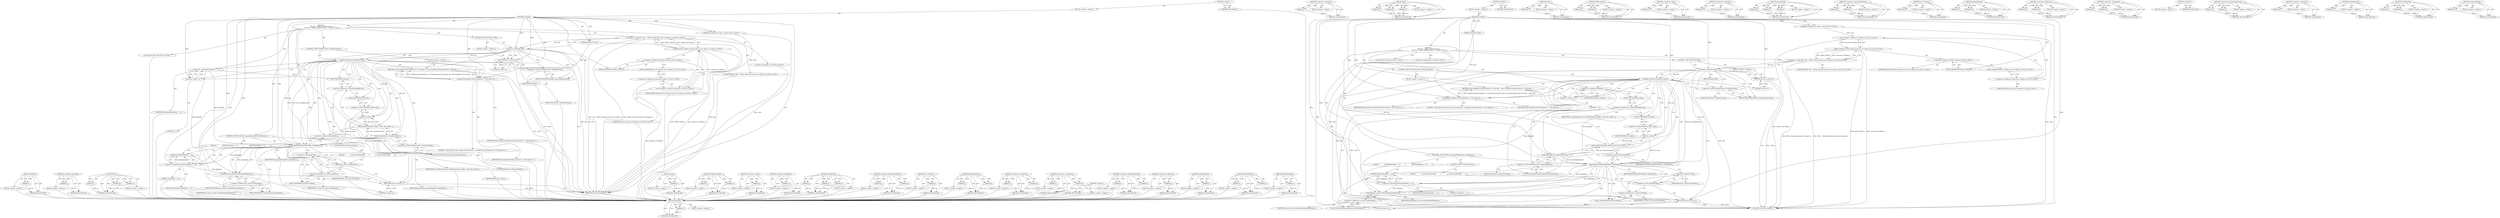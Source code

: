 digraph "blobDataHandle" {
vulnerable_174 [label=<(METHOD,ASSERT)>];
vulnerable_175 [label=<(PARAM,p1)>];
vulnerable_176 [label=<(BLOCK,&lt;empty&gt;,&lt;empty&gt;)>];
vulnerable_177 [label=<(METHOD_RETURN,ANY)>];
vulnerable_128 [label=<(METHOD,&lt;operator&gt;.logicalNot)>];
vulnerable_129 [label=<(PARAM,p1)>];
vulnerable_130 [label=<(BLOCK,&lt;empty&gt;,&lt;empty&gt;)>];
vulnerable_131 [label=<(METHOD_RETURN,ANY)>];
vulnerable_151 [label=<(METHOD,add)>];
vulnerable_152 [label=<(PARAM,p1)>];
vulnerable_153 [label=<(PARAM,p2)>];
vulnerable_154 [label=<(PARAM,p3)>];
vulnerable_155 [label=<(BLOCK,&lt;empty&gt;,&lt;empty&gt;)>];
vulnerable_156 [label=<(METHOD_RETURN,ANY)>];
vulnerable_6 [label=<(METHOD,&lt;global&gt;)<SUB>1</SUB>>];
vulnerable_7 [label=<(BLOCK,&lt;empty&gt;,&lt;empty&gt;)<SUB>1</SUB>>];
vulnerable_8 [label=<(METHOD,writeFile)<SUB>1</SUB>>];
vulnerable_9 [label="<(PARAM,v8::Handle&lt;v8::Value&gt; value)<SUB>1</SUB>>"];
vulnerable_10 [label=<(PARAM,StateBase* next)<SUB>1</SUB>>];
vulnerable_11 [label="<(BLOCK,{
        File* file = V8File::toNative(value.A...,{
        File* file = V8File::toNative(value.A...)<SUB>2</SUB>>"];
vulnerable_12 [label="<(LOCAL,File* file: File*)<SUB>3</SUB>>"];
vulnerable_13 [label="<(&lt;operator&gt;.assignment,* file = V8File::toNative(value.As&lt;v8::Object&gt;()))<SUB>3</SUB>>"];
vulnerable_14 [label="<(IDENTIFIER,file,* file = V8File::toNative(value.As&lt;v8::Object&gt;()))<SUB>3</SUB>>"];
vulnerable_15 [label="<(V8File.toNative,V8File::toNative(value.As&lt;v8::Object&gt;()))<SUB>3</SUB>>"];
vulnerable_16 [label="<(&lt;operator&gt;.fieldAccess,V8File::toNative)<SUB>3</SUB>>"];
vulnerable_17 [label="<(IDENTIFIER,V8File,V8File::toNative(value.As&lt;v8::Object&gt;()))<SUB>3</SUB>>"];
vulnerable_18 [label=<(FIELD_IDENTIFIER,toNative,toNative)<SUB>3</SUB>>];
vulnerable_19 [label="<(As&lt;v8.Object&gt;,value.As&lt;v8::Object&gt;())<SUB>3</SUB>>"];
vulnerable_20 [label="<(&lt;operator&gt;.fieldAccess,value.As&lt;v8::Object&gt;)<SUB>3</SUB>>"];
vulnerable_21 [label="<(IDENTIFIER,value,value.As&lt;v8::Object&gt;())<SUB>3</SUB>>"];
vulnerable_22 [label="<(FIELD_IDENTIFIER,As&lt;v8::Object&gt;,As&lt;v8::Object&gt;)<SUB>3</SUB>>"];
vulnerable_23 [label=<(CONTROL_STRUCTURE,IF,if (!file))<SUB>4</SUB>>];
vulnerable_24 [label=<(&lt;operator&gt;.logicalNot,!file)<SUB>4</SUB>>];
vulnerable_25 [label=<(IDENTIFIER,file,!file)<SUB>4</SUB>>];
vulnerable_26 [label=<(BLOCK,&lt;empty&gt;,&lt;empty&gt;)<SUB>5</SUB>>];
vulnerable_27 [label=<(RETURN,return 0;,return 0;)<SUB>5</SUB>>];
vulnerable_28 [label=<(LITERAL,0,return 0;)<SUB>5</SUB>>];
vulnerable_29 [label=<(CONTROL_STRUCTURE,IF,if (file-&gt;hasBeenClosed()))<SUB>6</SUB>>];
vulnerable_30 [label=<(hasBeenClosed,file-&gt;hasBeenClosed())<SUB>6</SUB>>];
vulnerable_31 [label=<(&lt;operator&gt;.indirectFieldAccess,file-&gt;hasBeenClosed)<SUB>6</SUB>>];
vulnerable_32 [label=<(IDENTIFIER,file,file-&gt;hasBeenClosed())<SUB>6</SUB>>];
vulnerable_33 [label=<(FIELD_IDENTIFIER,hasBeenClosed,hasBeenClosed)<SUB>6</SUB>>];
vulnerable_34 [label=<(BLOCK,&lt;empty&gt;,&lt;empty&gt;)<SUB>7</SUB>>];
vulnerable_35 [label=<(RETURN,return handleError(DataCloneError, &quot;A File obje...,return handleError(DataCloneError, &quot;A File obje...)<SUB>7</SUB>>];
vulnerable_36 [label=<(handleError,handleError(DataCloneError, &quot;A File object has ...)<SUB>7</SUB>>];
vulnerable_37 [label=<(IDENTIFIER,DataCloneError,handleError(DataCloneError, &quot;A File object has ...)<SUB>7</SUB>>];
vulnerable_38 [label=<(LITERAL,&quot;A File object has been closed, and could there...,handleError(DataCloneError, &quot;A File object has ...)<SUB>7</SUB>>];
vulnerable_39 [label=<(IDENTIFIER,next,handleError(DataCloneError, &quot;A File object has ...)<SUB>7</SUB>>];
vulnerable_40 [label="<(LOCAL,int blobIndex: int)<SUB>8</SUB>>"];
vulnerable_41 [label=<(&lt;operator&gt;.assignment,blobIndex = -1)<SUB>8</SUB>>];
vulnerable_42 [label=<(IDENTIFIER,blobIndex,blobIndex = -1)<SUB>8</SUB>>];
vulnerable_43 [label=<(&lt;operator&gt;.minus,-1)<SUB>8</SUB>>];
vulnerable_44 [label=<(LITERAL,1,-1)<SUB>8</SUB>>];
vulnerable_45 [label=<(add,m_blobDataHandles.add(file-&gt;uuid(), file-&gt;blobD...)<SUB>9</SUB>>];
vulnerable_46 [label=<(&lt;operator&gt;.fieldAccess,m_blobDataHandles.add)<SUB>9</SUB>>];
vulnerable_47 [label=<(IDENTIFIER,m_blobDataHandles,m_blobDataHandles.add(file-&gt;uuid(), file-&gt;blobD...)<SUB>9</SUB>>];
vulnerable_48 [label=<(FIELD_IDENTIFIER,add,add)<SUB>9</SUB>>];
vulnerable_49 [label=<(uuid,file-&gt;uuid())<SUB>9</SUB>>];
vulnerable_50 [label=<(&lt;operator&gt;.indirectFieldAccess,file-&gt;uuid)<SUB>9</SUB>>];
vulnerable_51 [label=<(IDENTIFIER,file,file-&gt;uuid())<SUB>9</SUB>>];
vulnerable_52 [label=<(FIELD_IDENTIFIER,uuid,uuid)<SUB>9</SUB>>];
vulnerable_53 [label=<(blobDataHandle,file-&gt;blobDataHandle())<SUB>9</SUB>>];
vulnerable_54 [label=<(&lt;operator&gt;.indirectFieldAccess,file-&gt;blobDataHandle)<SUB>9</SUB>>];
vulnerable_55 [label=<(IDENTIFIER,file,file-&gt;blobDataHandle())<SUB>9</SUB>>];
vulnerable_56 [label=<(FIELD_IDENTIFIER,blobDataHandle,blobDataHandle)<SUB>9</SUB>>];
vulnerable_57 [label=<(CONTROL_STRUCTURE,IF,if (appendFileInfo(file, &amp;blobIndex)))<SUB>10</SUB>>];
vulnerable_58 [label=<(appendFileInfo,appendFileInfo(file, &amp;blobIndex))<SUB>10</SUB>>];
vulnerable_59 [label=<(IDENTIFIER,file,appendFileInfo(file, &amp;blobIndex))<SUB>10</SUB>>];
vulnerable_60 [label=<(&lt;operator&gt;.addressOf,&amp;blobIndex)<SUB>10</SUB>>];
vulnerable_61 [label=<(IDENTIFIER,blobIndex,appendFileInfo(file, &amp;blobIndex))<SUB>10</SUB>>];
vulnerable_62 [label=<(BLOCK,{
             ASSERT(blobIndex &gt;= 0);
        ...,{
             ASSERT(blobIndex &gt;= 0);
        ...)<SUB>10</SUB>>];
vulnerable_63 [label=<(ASSERT,ASSERT(blobIndex &gt;= 0))<SUB>11</SUB>>];
vulnerable_64 [label=<(&lt;operator&gt;.greaterEqualsThan,blobIndex &gt;= 0)<SUB>11</SUB>>];
vulnerable_65 [label=<(IDENTIFIER,blobIndex,blobIndex &gt;= 0)<SUB>11</SUB>>];
vulnerable_66 [label=<(LITERAL,0,blobIndex &gt;= 0)<SUB>11</SUB>>];
vulnerable_67 [label=<(writeFileIndex,m_writer.writeFileIndex(blobIndex))<SUB>12</SUB>>];
vulnerable_68 [label=<(&lt;operator&gt;.fieldAccess,m_writer.writeFileIndex)<SUB>12</SUB>>];
vulnerable_69 [label=<(IDENTIFIER,m_writer,m_writer.writeFileIndex(blobIndex))<SUB>12</SUB>>];
vulnerable_70 [label=<(FIELD_IDENTIFIER,writeFileIndex,writeFileIndex)<SUB>12</SUB>>];
vulnerable_71 [label=<(IDENTIFIER,blobIndex,m_writer.writeFileIndex(blobIndex))<SUB>12</SUB>>];
vulnerable_72 [label=<(CONTROL_STRUCTURE,ELSE,else)<SUB>13</SUB>>];
vulnerable_73 [label=<(BLOCK,{
            m_writer.writeFile(*file);
        },{
            m_writer.writeFile(*file);
        })<SUB>13</SUB>>];
vulnerable_74 [label=<(writeFile,m_writer.writeFile(*file))<SUB>14</SUB>>];
vulnerable_75 [label=<(&lt;operator&gt;.fieldAccess,m_writer.writeFile)<SUB>14</SUB>>];
vulnerable_76 [label=<(IDENTIFIER,m_writer,m_writer.writeFile(*file))<SUB>14</SUB>>];
vulnerable_77 [label=<(FIELD_IDENTIFIER,writeFile,writeFile)<SUB>14</SUB>>];
vulnerable_78 [label=<(&lt;operator&gt;.indirection,*file)<SUB>14</SUB>>];
vulnerable_79 [label=<(IDENTIFIER,file,m_writer.writeFile(*file))<SUB>14</SUB>>];
vulnerable_80 [label=<(RETURN,return 0;,return 0;)<SUB>16</SUB>>];
vulnerable_81 [label=<(LITERAL,0,return 0;)<SUB>16</SUB>>];
vulnerable_82 [label=<(METHOD_RETURN,StateBase)<SUB>1</SUB>>];
vulnerable_84 [label=<(METHOD_RETURN,ANY)<SUB>1</SUB>>];
vulnerable_157 [label=<(METHOD,uuid)>];
vulnerable_158 [label=<(PARAM,p1)>];
vulnerable_159 [label=<(BLOCK,&lt;empty&gt;,&lt;empty&gt;)>];
vulnerable_160 [label=<(METHOD_RETURN,ANY)>];
vulnerable_114 [label=<(METHOD,V8File.toNative)>];
vulnerable_115 [label=<(PARAM,p1)>];
vulnerable_116 [label=<(PARAM,p2)>];
vulnerable_117 [label=<(BLOCK,&lt;empty&gt;,&lt;empty&gt;)>];
vulnerable_118 [label=<(METHOD_RETURN,ANY)>];
vulnerable_147 [label=<(METHOD,&lt;operator&gt;.minus)>];
vulnerable_148 [label=<(PARAM,p1)>];
vulnerable_149 [label=<(BLOCK,&lt;empty&gt;,&lt;empty&gt;)>];
vulnerable_150 [label=<(METHOD_RETURN,ANY)>];
vulnerable_188 [label=<(METHOD,&lt;operator&gt;.indirection)>];
vulnerable_189 [label=<(PARAM,p1)>];
vulnerable_190 [label=<(BLOCK,&lt;empty&gt;,&lt;empty&gt;)>];
vulnerable_191 [label=<(METHOD_RETURN,ANY)>];
vulnerable_141 [label=<(METHOD,handleError)>];
vulnerable_142 [label=<(PARAM,p1)>];
vulnerable_143 [label=<(PARAM,p2)>];
vulnerable_144 [label=<(PARAM,p3)>];
vulnerable_145 [label=<(BLOCK,&lt;empty&gt;,&lt;empty&gt;)>];
vulnerable_146 [label=<(METHOD_RETURN,ANY)>];
vulnerable_136 [label=<(METHOD,&lt;operator&gt;.indirectFieldAccess)>];
vulnerable_137 [label=<(PARAM,p1)>];
vulnerable_138 [label=<(PARAM,p2)>];
vulnerable_139 [label=<(BLOCK,&lt;empty&gt;,&lt;empty&gt;)>];
vulnerable_140 [label=<(METHOD_RETURN,ANY)>];
vulnerable_124 [label=<(METHOD,As&lt;v8.Object&gt;)>];
vulnerable_125 [label=<(PARAM,p1)>];
vulnerable_126 [label=<(BLOCK,&lt;empty&gt;,&lt;empty&gt;)>];
vulnerable_127 [label=<(METHOD_RETURN,ANY)>];
vulnerable_165 [label=<(METHOD,appendFileInfo)>];
vulnerable_166 [label=<(PARAM,p1)>];
vulnerable_167 [label=<(PARAM,p2)>];
vulnerable_168 [label=<(BLOCK,&lt;empty&gt;,&lt;empty&gt;)>];
vulnerable_169 [label=<(METHOD_RETURN,ANY)>];
vulnerable_119 [label=<(METHOD,&lt;operator&gt;.fieldAccess)>];
vulnerable_120 [label=<(PARAM,p1)>];
vulnerable_121 [label=<(PARAM,p2)>];
vulnerable_122 [label=<(BLOCK,&lt;empty&gt;,&lt;empty&gt;)>];
vulnerable_123 [label=<(METHOD_RETURN,ANY)>];
vulnerable_109 [label=<(METHOD,&lt;operator&gt;.assignment)>];
vulnerable_110 [label=<(PARAM,p1)>];
vulnerable_111 [label=<(PARAM,p2)>];
vulnerable_112 [label=<(BLOCK,&lt;empty&gt;,&lt;empty&gt;)>];
vulnerable_113 [label=<(METHOD_RETURN,ANY)>];
vulnerable_103 [label=<(METHOD,&lt;global&gt;)<SUB>1</SUB>>];
vulnerable_104 [label=<(BLOCK,&lt;empty&gt;,&lt;empty&gt;)>];
vulnerable_105 [label=<(METHOD_RETURN,ANY)>];
vulnerable_178 [label=<(METHOD,&lt;operator&gt;.greaterEqualsThan)>];
vulnerable_179 [label=<(PARAM,p1)>];
vulnerable_180 [label=<(PARAM,p2)>];
vulnerable_181 [label=<(BLOCK,&lt;empty&gt;,&lt;empty&gt;)>];
vulnerable_182 [label=<(METHOD_RETURN,ANY)>];
vulnerable_170 [label=<(METHOD,&lt;operator&gt;.addressOf)>];
vulnerable_171 [label=<(PARAM,p1)>];
vulnerable_172 [label=<(BLOCK,&lt;empty&gt;,&lt;empty&gt;)>];
vulnerable_173 [label=<(METHOD_RETURN,ANY)>];
vulnerable_132 [label=<(METHOD,hasBeenClosed)>];
vulnerable_133 [label=<(PARAM,p1)>];
vulnerable_134 [label=<(BLOCK,&lt;empty&gt;,&lt;empty&gt;)>];
vulnerable_135 [label=<(METHOD_RETURN,ANY)>];
vulnerable_183 [label=<(METHOD,writeFileIndex)>];
vulnerable_184 [label=<(PARAM,p1)>];
vulnerable_185 [label=<(PARAM,p2)>];
vulnerable_186 [label=<(BLOCK,&lt;empty&gt;,&lt;empty&gt;)>];
vulnerable_187 [label=<(METHOD_RETURN,ANY)>];
vulnerable_161 [label=<(METHOD,blobDataHandle)>];
vulnerable_162 [label=<(PARAM,p1)>];
vulnerable_163 [label=<(BLOCK,&lt;empty&gt;,&lt;empty&gt;)>];
vulnerable_164 [label=<(METHOD_RETURN,ANY)>];
fixed_174 [label=<(METHOD,ASSERT)>];
fixed_175 [label=<(PARAM,p1)>];
fixed_176 [label=<(BLOCK,&lt;empty&gt;,&lt;empty&gt;)>];
fixed_177 [label=<(METHOD_RETURN,ANY)>];
fixed_128 [label=<(METHOD,&lt;operator&gt;.logicalNot)>];
fixed_129 [label=<(PARAM,p1)>];
fixed_130 [label=<(BLOCK,&lt;empty&gt;,&lt;empty&gt;)>];
fixed_131 [label=<(METHOD_RETURN,ANY)>];
fixed_151 [label=<(METHOD,set)>];
fixed_152 [label=<(PARAM,p1)>];
fixed_153 [label=<(PARAM,p2)>];
fixed_154 [label=<(PARAM,p3)>];
fixed_155 [label=<(BLOCK,&lt;empty&gt;,&lt;empty&gt;)>];
fixed_156 [label=<(METHOD_RETURN,ANY)>];
fixed_6 [label=<(METHOD,&lt;global&gt;)<SUB>1</SUB>>];
fixed_7 [label=<(BLOCK,&lt;empty&gt;,&lt;empty&gt;)<SUB>1</SUB>>];
fixed_8 [label=<(METHOD,writeFile)<SUB>1</SUB>>];
fixed_9 [label="<(PARAM,v8::Handle&lt;v8::Value&gt; value)<SUB>1</SUB>>"];
fixed_10 [label=<(PARAM,StateBase* next)<SUB>1</SUB>>];
fixed_11 [label="<(BLOCK,{
        File* file = V8File::toNative(value.A...,{
        File* file = V8File::toNative(value.A...)<SUB>2</SUB>>"];
fixed_12 [label="<(LOCAL,File* file: File*)<SUB>3</SUB>>"];
fixed_13 [label="<(&lt;operator&gt;.assignment,* file = V8File::toNative(value.As&lt;v8::Object&gt;()))<SUB>3</SUB>>"];
fixed_14 [label="<(IDENTIFIER,file,* file = V8File::toNative(value.As&lt;v8::Object&gt;()))<SUB>3</SUB>>"];
fixed_15 [label="<(V8File.toNative,V8File::toNative(value.As&lt;v8::Object&gt;()))<SUB>3</SUB>>"];
fixed_16 [label="<(&lt;operator&gt;.fieldAccess,V8File::toNative)<SUB>3</SUB>>"];
fixed_17 [label="<(IDENTIFIER,V8File,V8File::toNative(value.As&lt;v8::Object&gt;()))<SUB>3</SUB>>"];
fixed_18 [label=<(FIELD_IDENTIFIER,toNative,toNative)<SUB>3</SUB>>];
fixed_19 [label="<(As&lt;v8.Object&gt;,value.As&lt;v8::Object&gt;())<SUB>3</SUB>>"];
fixed_20 [label="<(&lt;operator&gt;.fieldAccess,value.As&lt;v8::Object&gt;)<SUB>3</SUB>>"];
fixed_21 [label="<(IDENTIFIER,value,value.As&lt;v8::Object&gt;())<SUB>3</SUB>>"];
fixed_22 [label="<(FIELD_IDENTIFIER,As&lt;v8::Object&gt;,As&lt;v8::Object&gt;)<SUB>3</SUB>>"];
fixed_23 [label=<(CONTROL_STRUCTURE,IF,if (!file))<SUB>4</SUB>>];
fixed_24 [label=<(&lt;operator&gt;.logicalNot,!file)<SUB>4</SUB>>];
fixed_25 [label=<(IDENTIFIER,file,!file)<SUB>4</SUB>>];
fixed_26 [label=<(BLOCK,&lt;empty&gt;,&lt;empty&gt;)<SUB>5</SUB>>];
fixed_27 [label=<(RETURN,return 0;,return 0;)<SUB>5</SUB>>];
fixed_28 [label=<(LITERAL,0,return 0;)<SUB>5</SUB>>];
fixed_29 [label=<(CONTROL_STRUCTURE,IF,if (file-&gt;hasBeenClosed()))<SUB>6</SUB>>];
fixed_30 [label=<(hasBeenClosed,file-&gt;hasBeenClosed())<SUB>6</SUB>>];
fixed_31 [label=<(&lt;operator&gt;.indirectFieldAccess,file-&gt;hasBeenClosed)<SUB>6</SUB>>];
fixed_32 [label=<(IDENTIFIER,file,file-&gt;hasBeenClosed())<SUB>6</SUB>>];
fixed_33 [label=<(FIELD_IDENTIFIER,hasBeenClosed,hasBeenClosed)<SUB>6</SUB>>];
fixed_34 [label=<(BLOCK,&lt;empty&gt;,&lt;empty&gt;)<SUB>7</SUB>>];
fixed_35 [label=<(RETURN,return handleError(DataCloneError, &quot;A File obje...,return handleError(DataCloneError, &quot;A File obje...)<SUB>7</SUB>>];
fixed_36 [label=<(handleError,handleError(DataCloneError, &quot;A File object has ...)<SUB>7</SUB>>];
fixed_37 [label=<(IDENTIFIER,DataCloneError,handleError(DataCloneError, &quot;A File object has ...)<SUB>7</SUB>>];
fixed_38 [label=<(LITERAL,&quot;A File object has been closed, and could there...,handleError(DataCloneError, &quot;A File object has ...)<SUB>7</SUB>>];
fixed_39 [label=<(IDENTIFIER,next,handleError(DataCloneError, &quot;A File object has ...)<SUB>7</SUB>>];
fixed_40 [label="<(LOCAL,int blobIndex: int)<SUB>8</SUB>>"];
fixed_41 [label=<(&lt;operator&gt;.assignment,blobIndex = -1)<SUB>8</SUB>>];
fixed_42 [label=<(IDENTIFIER,blobIndex,blobIndex = -1)<SUB>8</SUB>>];
fixed_43 [label=<(&lt;operator&gt;.minus,-1)<SUB>8</SUB>>];
fixed_44 [label=<(LITERAL,1,-1)<SUB>8</SUB>>];
fixed_45 [label=<(set,m_blobDataHandles.set(file-&gt;uuid(), file-&gt;blobD...)<SUB>9</SUB>>];
fixed_46 [label=<(&lt;operator&gt;.fieldAccess,m_blobDataHandles.set)<SUB>9</SUB>>];
fixed_47 [label=<(IDENTIFIER,m_blobDataHandles,m_blobDataHandles.set(file-&gt;uuid(), file-&gt;blobD...)<SUB>9</SUB>>];
fixed_48 [label=<(FIELD_IDENTIFIER,set,set)<SUB>9</SUB>>];
fixed_49 [label=<(uuid,file-&gt;uuid())<SUB>9</SUB>>];
fixed_50 [label=<(&lt;operator&gt;.indirectFieldAccess,file-&gt;uuid)<SUB>9</SUB>>];
fixed_51 [label=<(IDENTIFIER,file,file-&gt;uuid())<SUB>9</SUB>>];
fixed_52 [label=<(FIELD_IDENTIFIER,uuid,uuid)<SUB>9</SUB>>];
fixed_53 [label=<(blobDataHandle,file-&gt;blobDataHandle())<SUB>9</SUB>>];
fixed_54 [label=<(&lt;operator&gt;.indirectFieldAccess,file-&gt;blobDataHandle)<SUB>9</SUB>>];
fixed_55 [label=<(IDENTIFIER,file,file-&gt;blobDataHandle())<SUB>9</SUB>>];
fixed_56 [label=<(FIELD_IDENTIFIER,blobDataHandle,blobDataHandle)<SUB>9</SUB>>];
fixed_57 [label=<(CONTROL_STRUCTURE,IF,if (appendFileInfo(file, &amp;blobIndex)))<SUB>10</SUB>>];
fixed_58 [label=<(appendFileInfo,appendFileInfo(file, &amp;blobIndex))<SUB>10</SUB>>];
fixed_59 [label=<(IDENTIFIER,file,appendFileInfo(file, &amp;blobIndex))<SUB>10</SUB>>];
fixed_60 [label=<(&lt;operator&gt;.addressOf,&amp;blobIndex)<SUB>10</SUB>>];
fixed_61 [label=<(IDENTIFIER,blobIndex,appendFileInfo(file, &amp;blobIndex))<SUB>10</SUB>>];
fixed_62 [label=<(BLOCK,{
             ASSERT(blobIndex &gt;= 0);
        ...,{
             ASSERT(blobIndex &gt;= 0);
        ...)<SUB>10</SUB>>];
fixed_63 [label=<(ASSERT,ASSERT(blobIndex &gt;= 0))<SUB>11</SUB>>];
fixed_64 [label=<(&lt;operator&gt;.greaterEqualsThan,blobIndex &gt;= 0)<SUB>11</SUB>>];
fixed_65 [label=<(IDENTIFIER,blobIndex,blobIndex &gt;= 0)<SUB>11</SUB>>];
fixed_66 [label=<(LITERAL,0,blobIndex &gt;= 0)<SUB>11</SUB>>];
fixed_67 [label=<(writeFileIndex,m_writer.writeFileIndex(blobIndex))<SUB>12</SUB>>];
fixed_68 [label=<(&lt;operator&gt;.fieldAccess,m_writer.writeFileIndex)<SUB>12</SUB>>];
fixed_69 [label=<(IDENTIFIER,m_writer,m_writer.writeFileIndex(blobIndex))<SUB>12</SUB>>];
fixed_70 [label=<(FIELD_IDENTIFIER,writeFileIndex,writeFileIndex)<SUB>12</SUB>>];
fixed_71 [label=<(IDENTIFIER,blobIndex,m_writer.writeFileIndex(blobIndex))<SUB>12</SUB>>];
fixed_72 [label=<(CONTROL_STRUCTURE,ELSE,else)<SUB>13</SUB>>];
fixed_73 [label=<(BLOCK,{
            m_writer.writeFile(*file);
        },{
            m_writer.writeFile(*file);
        })<SUB>13</SUB>>];
fixed_74 [label=<(writeFile,m_writer.writeFile(*file))<SUB>14</SUB>>];
fixed_75 [label=<(&lt;operator&gt;.fieldAccess,m_writer.writeFile)<SUB>14</SUB>>];
fixed_76 [label=<(IDENTIFIER,m_writer,m_writer.writeFile(*file))<SUB>14</SUB>>];
fixed_77 [label=<(FIELD_IDENTIFIER,writeFile,writeFile)<SUB>14</SUB>>];
fixed_78 [label=<(&lt;operator&gt;.indirection,*file)<SUB>14</SUB>>];
fixed_79 [label=<(IDENTIFIER,file,m_writer.writeFile(*file))<SUB>14</SUB>>];
fixed_80 [label=<(RETURN,return 0;,return 0;)<SUB>16</SUB>>];
fixed_81 [label=<(LITERAL,0,return 0;)<SUB>16</SUB>>];
fixed_82 [label=<(METHOD_RETURN,StateBase)<SUB>1</SUB>>];
fixed_84 [label=<(METHOD_RETURN,ANY)<SUB>1</SUB>>];
fixed_157 [label=<(METHOD,uuid)>];
fixed_158 [label=<(PARAM,p1)>];
fixed_159 [label=<(BLOCK,&lt;empty&gt;,&lt;empty&gt;)>];
fixed_160 [label=<(METHOD_RETURN,ANY)>];
fixed_114 [label=<(METHOD,V8File.toNative)>];
fixed_115 [label=<(PARAM,p1)>];
fixed_116 [label=<(PARAM,p2)>];
fixed_117 [label=<(BLOCK,&lt;empty&gt;,&lt;empty&gt;)>];
fixed_118 [label=<(METHOD_RETURN,ANY)>];
fixed_147 [label=<(METHOD,&lt;operator&gt;.minus)>];
fixed_148 [label=<(PARAM,p1)>];
fixed_149 [label=<(BLOCK,&lt;empty&gt;,&lt;empty&gt;)>];
fixed_150 [label=<(METHOD_RETURN,ANY)>];
fixed_188 [label=<(METHOD,&lt;operator&gt;.indirection)>];
fixed_189 [label=<(PARAM,p1)>];
fixed_190 [label=<(BLOCK,&lt;empty&gt;,&lt;empty&gt;)>];
fixed_191 [label=<(METHOD_RETURN,ANY)>];
fixed_141 [label=<(METHOD,handleError)>];
fixed_142 [label=<(PARAM,p1)>];
fixed_143 [label=<(PARAM,p2)>];
fixed_144 [label=<(PARAM,p3)>];
fixed_145 [label=<(BLOCK,&lt;empty&gt;,&lt;empty&gt;)>];
fixed_146 [label=<(METHOD_RETURN,ANY)>];
fixed_136 [label=<(METHOD,&lt;operator&gt;.indirectFieldAccess)>];
fixed_137 [label=<(PARAM,p1)>];
fixed_138 [label=<(PARAM,p2)>];
fixed_139 [label=<(BLOCK,&lt;empty&gt;,&lt;empty&gt;)>];
fixed_140 [label=<(METHOD_RETURN,ANY)>];
fixed_124 [label=<(METHOD,As&lt;v8.Object&gt;)>];
fixed_125 [label=<(PARAM,p1)>];
fixed_126 [label=<(BLOCK,&lt;empty&gt;,&lt;empty&gt;)>];
fixed_127 [label=<(METHOD_RETURN,ANY)>];
fixed_165 [label=<(METHOD,appendFileInfo)>];
fixed_166 [label=<(PARAM,p1)>];
fixed_167 [label=<(PARAM,p2)>];
fixed_168 [label=<(BLOCK,&lt;empty&gt;,&lt;empty&gt;)>];
fixed_169 [label=<(METHOD_RETURN,ANY)>];
fixed_119 [label=<(METHOD,&lt;operator&gt;.fieldAccess)>];
fixed_120 [label=<(PARAM,p1)>];
fixed_121 [label=<(PARAM,p2)>];
fixed_122 [label=<(BLOCK,&lt;empty&gt;,&lt;empty&gt;)>];
fixed_123 [label=<(METHOD_RETURN,ANY)>];
fixed_109 [label=<(METHOD,&lt;operator&gt;.assignment)>];
fixed_110 [label=<(PARAM,p1)>];
fixed_111 [label=<(PARAM,p2)>];
fixed_112 [label=<(BLOCK,&lt;empty&gt;,&lt;empty&gt;)>];
fixed_113 [label=<(METHOD_RETURN,ANY)>];
fixed_103 [label=<(METHOD,&lt;global&gt;)<SUB>1</SUB>>];
fixed_104 [label=<(BLOCK,&lt;empty&gt;,&lt;empty&gt;)>];
fixed_105 [label=<(METHOD_RETURN,ANY)>];
fixed_178 [label=<(METHOD,&lt;operator&gt;.greaterEqualsThan)>];
fixed_179 [label=<(PARAM,p1)>];
fixed_180 [label=<(PARAM,p2)>];
fixed_181 [label=<(BLOCK,&lt;empty&gt;,&lt;empty&gt;)>];
fixed_182 [label=<(METHOD_RETURN,ANY)>];
fixed_170 [label=<(METHOD,&lt;operator&gt;.addressOf)>];
fixed_171 [label=<(PARAM,p1)>];
fixed_172 [label=<(BLOCK,&lt;empty&gt;,&lt;empty&gt;)>];
fixed_173 [label=<(METHOD_RETURN,ANY)>];
fixed_132 [label=<(METHOD,hasBeenClosed)>];
fixed_133 [label=<(PARAM,p1)>];
fixed_134 [label=<(BLOCK,&lt;empty&gt;,&lt;empty&gt;)>];
fixed_135 [label=<(METHOD_RETURN,ANY)>];
fixed_183 [label=<(METHOD,writeFileIndex)>];
fixed_184 [label=<(PARAM,p1)>];
fixed_185 [label=<(PARAM,p2)>];
fixed_186 [label=<(BLOCK,&lt;empty&gt;,&lt;empty&gt;)>];
fixed_187 [label=<(METHOD_RETURN,ANY)>];
fixed_161 [label=<(METHOD,blobDataHandle)>];
fixed_162 [label=<(PARAM,p1)>];
fixed_163 [label=<(BLOCK,&lt;empty&gt;,&lt;empty&gt;)>];
fixed_164 [label=<(METHOD_RETURN,ANY)>];
vulnerable_174 -> vulnerable_175  [key=0, label="AST: "];
vulnerable_174 -> vulnerable_175  [key=1, label="DDG: "];
vulnerable_174 -> vulnerable_176  [key=0, label="AST: "];
vulnerable_174 -> vulnerable_177  [key=0, label="AST: "];
vulnerable_174 -> vulnerable_177  [key=1, label="CFG: "];
vulnerable_175 -> vulnerable_177  [key=0, label="DDG: p1"];
vulnerable_128 -> vulnerable_129  [key=0, label="AST: "];
vulnerable_128 -> vulnerable_129  [key=1, label="DDG: "];
vulnerable_128 -> vulnerable_130  [key=0, label="AST: "];
vulnerable_128 -> vulnerable_131  [key=0, label="AST: "];
vulnerable_128 -> vulnerable_131  [key=1, label="CFG: "];
vulnerable_129 -> vulnerable_131  [key=0, label="DDG: p1"];
vulnerable_151 -> vulnerable_152  [key=0, label="AST: "];
vulnerable_151 -> vulnerable_152  [key=1, label="DDG: "];
vulnerable_151 -> vulnerable_155  [key=0, label="AST: "];
vulnerable_151 -> vulnerable_153  [key=0, label="AST: "];
vulnerable_151 -> vulnerable_153  [key=1, label="DDG: "];
vulnerable_151 -> vulnerable_156  [key=0, label="AST: "];
vulnerable_151 -> vulnerable_156  [key=1, label="CFG: "];
vulnerable_151 -> vulnerable_154  [key=0, label="AST: "];
vulnerable_151 -> vulnerable_154  [key=1, label="DDG: "];
vulnerable_152 -> vulnerable_156  [key=0, label="DDG: p1"];
vulnerable_153 -> vulnerable_156  [key=0, label="DDG: p2"];
vulnerable_154 -> vulnerable_156  [key=0, label="DDG: p3"];
vulnerable_6 -> vulnerable_7  [key=0, label="AST: "];
vulnerable_6 -> vulnerable_84  [key=0, label="AST: "];
vulnerable_6 -> vulnerable_84  [key=1, label="CFG: "];
vulnerable_7 -> vulnerable_8  [key=0, label="AST: "];
vulnerable_8 -> vulnerable_9  [key=0, label="AST: "];
vulnerable_8 -> vulnerable_9  [key=1, label="DDG: "];
vulnerable_8 -> vulnerable_10  [key=0, label="AST: "];
vulnerable_8 -> vulnerable_10  [key=1, label="DDG: "];
vulnerable_8 -> vulnerable_11  [key=0, label="AST: "];
vulnerable_8 -> vulnerable_82  [key=0, label="AST: "];
vulnerable_8 -> vulnerable_18  [key=0, label="CFG: "];
vulnerable_8 -> vulnerable_80  [key=0, label="DDG: "];
vulnerable_8 -> vulnerable_81  [key=0, label="DDG: "];
vulnerable_8 -> vulnerable_24  [key=0, label="DDG: "];
vulnerable_8 -> vulnerable_27  [key=0, label="DDG: "];
vulnerable_8 -> vulnerable_43  [key=0, label="DDG: "];
vulnerable_8 -> vulnerable_58  [key=0, label="DDG: "];
vulnerable_8 -> vulnerable_28  [key=0, label="DDG: "];
vulnerable_8 -> vulnerable_67  [key=0, label="DDG: "];
vulnerable_8 -> vulnerable_36  [key=0, label="DDG: "];
vulnerable_8 -> vulnerable_64  [key=0, label="DDG: "];
vulnerable_9 -> vulnerable_82  [key=0, label="DDG: value"];
vulnerable_9 -> vulnerable_19  [key=0, label="DDG: value"];
vulnerable_10 -> vulnerable_82  [key=0, label="DDG: next"];
vulnerable_10 -> vulnerable_36  [key=0, label="DDG: next"];
vulnerable_11 -> vulnerable_12  [key=0, label="AST: "];
vulnerable_11 -> vulnerable_13  [key=0, label="AST: "];
vulnerable_11 -> vulnerable_23  [key=0, label="AST: "];
vulnerable_11 -> vulnerable_29  [key=0, label="AST: "];
vulnerable_11 -> vulnerable_40  [key=0, label="AST: "];
vulnerable_11 -> vulnerable_41  [key=0, label="AST: "];
vulnerable_11 -> vulnerable_45  [key=0, label="AST: "];
vulnerable_11 -> vulnerable_57  [key=0, label="AST: "];
vulnerable_11 -> vulnerable_80  [key=0, label="AST: "];
vulnerable_13 -> vulnerable_14  [key=0, label="AST: "];
vulnerable_13 -> vulnerable_15  [key=0, label="AST: "];
vulnerable_13 -> vulnerable_24  [key=0, label="CFG: "];
vulnerable_13 -> vulnerable_24  [key=1, label="DDG: file"];
vulnerable_13 -> vulnerable_82  [key=0, label="DDG: V8File::toNative(value.As&lt;v8::Object&gt;())"];
vulnerable_13 -> vulnerable_82  [key=1, label="DDG: * file = V8File::toNative(value.As&lt;v8::Object&gt;())"];
vulnerable_15 -> vulnerable_16  [key=0, label="AST: "];
vulnerable_15 -> vulnerable_19  [key=0, label="AST: "];
vulnerable_15 -> vulnerable_13  [key=0, label="CFG: "];
vulnerable_15 -> vulnerable_13  [key=1, label="DDG: V8File::toNative"];
vulnerable_15 -> vulnerable_13  [key=2, label="DDG: value.As&lt;v8::Object&gt;()"];
vulnerable_15 -> vulnerable_82  [key=0, label="DDG: V8File::toNative"];
vulnerable_15 -> vulnerable_82  [key=1, label="DDG: value.As&lt;v8::Object&gt;()"];
vulnerable_16 -> vulnerable_17  [key=0, label="AST: "];
vulnerable_16 -> vulnerable_18  [key=0, label="AST: "];
vulnerable_16 -> vulnerable_22  [key=0, label="CFG: "];
vulnerable_18 -> vulnerable_16  [key=0, label="CFG: "];
vulnerable_19 -> vulnerable_20  [key=0, label="AST: "];
vulnerable_19 -> vulnerable_15  [key=0, label="CFG: "];
vulnerable_19 -> vulnerable_15  [key=1, label="DDG: value.As&lt;v8::Object&gt;"];
vulnerable_19 -> vulnerable_82  [key=0, label="DDG: value.As&lt;v8::Object&gt;"];
vulnerable_20 -> vulnerable_21  [key=0, label="AST: "];
vulnerable_20 -> vulnerable_22  [key=0, label="AST: "];
vulnerable_20 -> vulnerable_19  [key=0, label="CFG: "];
vulnerable_22 -> vulnerable_20  [key=0, label="CFG: "];
vulnerable_23 -> vulnerable_24  [key=0, label="AST: "];
vulnerable_23 -> vulnerable_26  [key=0, label="AST: "];
vulnerable_24 -> vulnerable_25  [key=0, label="AST: "];
vulnerable_24 -> vulnerable_27  [key=0, label="CFG: "];
vulnerable_24 -> vulnerable_27  [key=1, label="CDG: "];
vulnerable_24 -> vulnerable_33  [key=0, label="CFG: "];
vulnerable_24 -> vulnerable_33  [key=1, label="CDG: "];
vulnerable_24 -> vulnerable_82  [key=0, label="DDG: file"];
vulnerable_24 -> vulnerable_82  [key=1, label="DDG: !file"];
vulnerable_24 -> vulnerable_30  [key=0, label="DDG: file"];
vulnerable_24 -> vulnerable_30  [key=1, label="CDG: "];
vulnerable_24 -> vulnerable_49  [key=0, label="DDG: file"];
vulnerable_24 -> vulnerable_53  [key=0, label="DDG: file"];
vulnerable_24 -> vulnerable_58  [key=0, label="DDG: file"];
vulnerable_24 -> vulnerable_31  [key=0, label="CDG: "];
vulnerable_26 -> vulnerable_27  [key=0, label="AST: "];
vulnerable_27 -> vulnerable_28  [key=0, label="AST: "];
vulnerable_27 -> vulnerable_82  [key=0, label="CFG: "];
vulnerable_27 -> vulnerable_82  [key=1, label="DDG: &lt;RET&gt;"];
vulnerable_28 -> vulnerable_27  [key=0, label="DDG: 0"];
vulnerable_29 -> vulnerable_30  [key=0, label="AST: "];
vulnerable_29 -> vulnerable_34  [key=0, label="AST: "];
vulnerable_30 -> vulnerable_31  [key=0, label="AST: "];
vulnerable_30 -> vulnerable_36  [key=0, label="CFG: "];
vulnerable_30 -> vulnerable_36  [key=1, label="CDG: "];
vulnerable_30 -> vulnerable_43  [key=0, label="CFG: "];
vulnerable_30 -> vulnerable_43  [key=1, label="CDG: "];
vulnerable_30 -> vulnerable_58  [key=0, label="DDG: file-&gt;hasBeenClosed"];
vulnerable_30 -> vulnerable_58  [key=1, label="CDG: "];
vulnerable_30 -> vulnerable_48  [key=0, label="CDG: "];
vulnerable_30 -> vulnerable_49  [key=0, label="CDG: "];
vulnerable_30 -> vulnerable_60  [key=0, label="CDG: "];
vulnerable_30 -> vulnerable_52  [key=0, label="CDG: "];
vulnerable_30 -> vulnerable_46  [key=0, label="CDG: "];
vulnerable_30 -> vulnerable_56  [key=0, label="CDG: "];
vulnerable_30 -> vulnerable_45  [key=0, label="CDG: "];
vulnerable_30 -> vulnerable_50  [key=0, label="CDG: "];
vulnerable_30 -> vulnerable_35  [key=0, label="CDG: "];
vulnerable_30 -> vulnerable_54  [key=0, label="CDG: "];
vulnerable_30 -> vulnerable_80  [key=0, label="CDG: "];
vulnerable_30 -> vulnerable_53  [key=0, label="CDG: "];
vulnerable_30 -> vulnerable_41  [key=0, label="CDG: "];
vulnerable_31 -> vulnerable_32  [key=0, label="AST: "];
vulnerable_31 -> vulnerable_33  [key=0, label="AST: "];
vulnerable_31 -> vulnerable_30  [key=0, label="CFG: "];
vulnerable_33 -> vulnerable_31  [key=0, label="CFG: "];
vulnerable_34 -> vulnerable_35  [key=0, label="AST: "];
vulnerable_35 -> vulnerable_36  [key=0, label="AST: "];
vulnerable_35 -> vulnerable_82  [key=0, label="CFG: "];
vulnerable_35 -> vulnerable_82  [key=1, label="DDG: &lt;RET&gt;"];
vulnerable_36 -> vulnerable_37  [key=0, label="AST: "];
vulnerable_36 -> vulnerable_38  [key=0, label="AST: "];
vulnerable_36 -> vulnerable_39  [key=0, label="AST: "];
vulnerable_36 -> vulnerable_35  [key=0, label="CFG: "];
vulnerable_36 -> vulnerable_35  [key=1, label="DDG: handleError(DataCloneError, &quot;A File object has been closed, and could therefore not be cloned.&quot;, next)"];
vulnerable_41 -> vulnerable_42  [key=0, label="AST: "];
vulnerable_41 -> vulnerable_43  [key=0, label="AST: "];
vulnerable_41 -> vulnerable_48  [key=0, label="CFG: "];
vulnerable_41 -> vulnerable_58  [key=0, label="DDG: blobIndex"];
vulnerable_41 -> vulnerable_64  [key=0, label="DDG: blobIndex"];
vulnerable_43 -> vulnerable_44  [key=0, label="AST: "];
vulnerable_43 -> vulnerable_41  [key=0, label="CFG: "];
vulnerable_43 -> vulnerable_41  [key=1, label="DDG: 1"];
vulnerable_45 -> vulnerable_46  [key=0, label="AST: "];
vulnerable_45 -> vulnerable_49  [key=0, label="AST: "];
vulnerable_45 -> vulnerable_53  [key=0, label="AST: "];
vulnerable_45 -> vulnerable_60  [key=0, label="CFG: "];
vulnerable_46 -> vulnerable_47  [key=0, label="AST: "];
vulnerable_46 -> vulnerable_48  [key=0, label="AST: "];
vulnerable_46 -> vulnerable_52  [key=0, label="CFG: "];
vulnerable_48 -> vulnerable_46  [key=0, label="CFG: "];
vulnerable_49 -> vulnerable_50  [key=0, label="AST: "];
vulnerable_49 -> vulnerable_56  [key=0, label="CFG: "];
vulnerable_49 -> vulnerable_45  [key=0, label="DDG: file-&gt;uuid"];
vulnerable_49 -> vulnerable_58  [key=0, label="DDG: file-&gt;uuid"];
vulnerable_50 -> vulnerable_51  [key=0, label="AST: "];
vulnerable_50 -> vulnerable_52  [key=0, label="AST: "];
vulnerable_50 -> vulnerable_49  [key=0, label="CFG: "];
vulnerable_52 -> vulnerable_50  [key=0, label="CFG: "];
vulnerable_53 -> vulnerable_54  [key=0, label="AST: "];
vulnerable_53 -> vulnerable_45  [key=0, label="CFG: "];
vulnerable_53 -> vulnerable_45  [key=1, label="DDG: file-&gt;blobDataHandle"];
vulnerable_53 -> vulnerable_58  [key=0, label="DDG: file-&gt;blobDataHandle"];
vulnerable_54 -> vulnerable_55  [key=0, label="AST: "];
vulnerable_54 -> vulnerable_56  [key=0, label="AST: "];
vulnerable_54 -> vulnerable_53  [key=0, label="CFG: "];
vulnerable_56 -> vulnerable_54  [key=0, label="CFG: "];
vulnerable_57 -> vulnerable_58  [key=0, label="AST: "];
vulnerable_57 -> vulnerable_62  [key=0, label="AST: "];
vulnerable_57 -> vulnerable_72  [key=0, label="AST: "];
vulnerable_58 -> vulnerable_59  [key=0, label="AST: "];
vulnerable_58 -> vulnerable_60  [key=0, label="AST: "];
vulnerable_58 -> vulnerable_64  [key=0, label="CFG: "];
vulnerable_58 -> vulnerable_64  [key=1, label="DDG: &amp;blobIndex"];
vulnerable_58 -> vulnerable_64  [key=2, label="CDG: "];
vulnerable_58 -> vulnerable_77  [key=0, label="CFG: "];
vulnerable_58 -> vulnerable_77  [key=1, label="CDG: "];
vulnerable_58 -> vulnerable_67  [key=0, label="DDG: &amp;blobIndex"];
vulnerable_58 -> vulnerable_67  [key=1, label="CDG: "];
vulnerable_58 -> vulnerable_68  [key=0, label="CDG: "];
vulnerable_58 -> vulnerable_75  [key=0, label="CDG: "];
vulnerable_58 -> vulnerable_74  [key=0, label="CDG: "];
vulnerable_58 -> vulnerable_70  [key=0, label="CDG: "];
vulnerable_58 -> vulnerable_63  [key=0, label="CDG: "];
vulnerable_58 -> vulnerable_78  [key=0, label="CDG: "];
vulnerable_60 -> vulnerable_61  [key=0, label="AST: "];
vulnerable_60 -> vulnerable_58  [key=0, label="CFG: "];
vulnerable_62 -> vulnerable_63  [key=0, label="AST: "];
vulnerable_62 -> vulnerable_67  [key=0, label="AST: "];
vulnerable_63 -> vulnerable_64  [key=0, label="AST: "];
vulnerable_63 -> vulnerable_70  [key=0, label="CFG: "];
vulnerable_64 -> vulnerable_65  [key=0, label="AST: "];
vulnerable_64 -> vulnerable_66  [key=0, label="AST: "];
vulnerable_64 -> vulnerable_63  [key=0, label="CFG: "];
vulnerable_64 -> vulnerable_63  [key=1, label="DDG: blobIndex"];
vulnerable_64 -> vulnerable_63  [key=2, label="DDG: 0"];
vulnerable_64 -> vulnerable_67  [key=0, label="DDG: blobIndex"];
vulnerable_67 -> vulnerable_68  [key=0, label="AST: "];
vulnerable_67 -> vulnerable_71  [key=0, label="AST: "];
vulnerable_67 -> vulnerable_80  [key=0, label="CFG: "];
vulnerable_68 -> vulnerable_69  [key=0, label="AST: "];
vulnerable_68 -> vulnerable_70  [key=0, label="AST: "];
vulnerable_68 -> vulnerable_67  [key=0, label="CFG: "];
vulnerable_70 -> vulnerable_68  [key=0, label="CFG: "];
vulnerable_72 -> vulnerable_73  [key=0, label="AST: "];
vulnerable_73 -> vulnerable_74  [key=0, label="AST: "];
vulnerable_74 -> vulnerable_75  [key=0, label="AST: "];
vulnerable_74 -> vulnerable_78  [key=0, label="AST: "];
vulnerable_74 -> vulnerable_80  [key=0, label="CFG: "];
vulnerable_75 -> vulnerable_76  [key=0, label="AST: "];
vulnerable_75 -> vulnerable_77  [key=0, label="AST: "];
vulnerable_75 -> vulnerable_78  [key=0, label="CFG: "];
vulnerable_77 -> vulnerable_75  [key=0, label="CFG: "];
vulnerable_78 -> vulnerable_79  [key=0, label="AST: "];
vulnerable_78 -> vulnerable_74  [key=0, label="CFG: "];
vulnerable_80 -> vulnerable_81  [key=0, label="AST: "];
vulnerable_80 -> vulnerable_82  [key=0, label="CFG: "];
vulnerable_80 -> vulnerable_82  [key=1, label="DDG: &lt;RET&gt;"];
vulnerable_81 -> vulnerable_80  [key=0, label="DDG: 0"];
vulnerable_157 -> vulnerable_158  [key=0, label="AST: "];
vulnerable_157 -> vulnerable_158  [key=1, label="DDG: "];
vulnerable_157 -> vulnerable_159  [key=0, label="AST: "];
vulnerable_157 -> vulnerable_160  [key=0, label="AST: "];
vulnerable_157 -> vulnerable_160  [key=1, label="CFG: "];
vulnerable_158 -> vulnerable_160  [key=0, label="DDG: p1"];
vulnerable_114 -> vulnerable_115  [key=0, label="AST: "];
vulnerable_114 -> vulnerable_115  [key=1, label="DDG: "];
vulnerable_114 -> vulnerable_117  [key=0, label="AST: "];
vulnerable_114 -> vulnerable_116  [key=0, label="AST: "];
vulnerable_114 -> vulnerable_116  [key=1, label="DDG: "];
vulnerable_114 -> vulnerable_118  [key=0, label="AST: "];
vulnerable_114 -> vulnerable_118  [key=1, label="CFG: "];
vulnerable_115 -> vulnerable_118  [key=0, label="DDG: p1"];
vulnerable_116 -> vulnerable_118  [key=0, label="DDG: p2"];
vulnerable_147 -> vulnerable_148  [key=0, label="AST: "];
vulnerable_147 -> vulnerable_148  [key=1, label="DDG: "];
vulnerable_147 -> vulnerable_149  [key=0, label="AST: "];
vulnerable_147 -> vulnerable_150  [key=0, label="AST: "];
vulnerable_147 -> vulnerable_150  [key=1, label="CFG: "];
vulnerable_148 -> vulnerable_150  [key=0, label="DDG: p1"];
vulnerable_188 -> vulnerable_189  [key=0, label="AST: "];
vulnerable_188 -> vulnerable_189  [key=1, label="DDG: "];
vulnerable_188 -> vulnerable_190  [key=0, label="AST: "];
vulnerable_188 -> vulnerable_191  [key=0, label="AST: "];
vulnerable_188 -> vulnerable_191  [key=1, label="CFG: "];
vulnerable_189 -> vulnerable_191  [key=0, label="DDG: p1"];
vulnerable_141 -> vulnerable_142  [key=0, label="AST: "];
vulnerable_141 -> vulnerable_142  [key=1, label="DDG: "];
vulnerable_141 -> vulnerable_145  [key=0, label="AST: "];
vulnerable_141 -> vulnerable_143  [key=0, label="AST: "];
vulnerable_141 -> vulnerable_143  [key=1, label="DDG: "];
vulnerable_141 -> vulnerable_146  [key=0, label="AST: "];
vulnerable_141 -> vulnerable_146  [key=1, label="CFG: "];
vulnerable_141 -> vulnerable_144  [key=0, label="AST: "];
vulnerable_141 -> vulnerable_144  [key=1, label="DDG: "];
vulnerable_142 -> vulnerable_146  [key=0, label="DDG: p1"];
vulnerable_143 -> vulnerable_146  [key=0, label="DDG: p2"];
vulnerable_144 -> vulnerable_146  [key=0, label="DDG: p3"];
vulnerable_136 -> vulnerable_137  [key=0, label="AST: "];
vulnerable_136 -> vulnerable_137  [key=1, label="DDG: "];
vulnerable_136 -> vulnerable_139  [key=0, label="AST: "];
vulnerable_136 -> vulnerable_138  [key=0, label="AST: "];
vulnerable_136 -> vulnerable_138  [key=1, label="DDG: "];
vulnerable_136 -> vulnerable_140  [key=0, label="AST: "];
vulnerable_136 -> vulnerable_140  [key=1, label="CFG: "];
vulnerable_137 -> vulnerable_140  [key=0, label="DDG: p1"];
vulnerable_138 -> vulnerable_140  [key=0, label="DDG: p2"];
vulnerable_124 -> vulnerable_125  [key=0, label="AST: "];
vulnerable_124 -> vulnerable_125  [key=1, label="DDG: "];
vulnerable_124 -> vulnerable_126  [key=0, label="AST: "];
vulnerable_124 -> vulnerable_127  [key=0, label="AST: "];
vulnerable_124 -> vulnerable_127  [key=1, label="CFG: "];
vulnerable_125 -> vulnerable_127  [key=0, label="DDG: p1"];
vulnerable_165 -> vulnerable_166  [key=0, label="AST: "];
vulnerable_165 -> vulnerable_166  [key=1, label="DDG: "];
vulnerable_165 -> vulnerable_168  [key=0, label="AST: "];
vulnerable_165 -> vulnerable_167  [key=0, label="AST: "];
vulnerable_165 -> vulnerable_167  [key=1, label="DDG: "];
vulnerable_165 -> vulnerable_169  [key=0, label="AST: "];
vulnerable_165 -> vulnerable_169  [key=1, label="CFG: "];
vulnerable_166 -> vulnerable_169  [key=0, label="DDG: p1"];
vulnerable_167 -> vulnerable_169  [key=0, label="DDG: p2"];
vulnerable_119 -> vulnerable_120  [key=0, label="AST: "];
vulnerable_119 -> vulnerable_120  [key=1, label="DDG: "];
vulnerable_119 -> vulnerable_122  [key=0, label="AST: "];
vulnerable_119 -> vulnerable_121  [key=0, label="AST: "];
vulnerable_119 -> vulnerable_121  [key=1, label="DDG: "];
vulnerable_119 -> vulnerable_123  [key=0, label="AST: "];
vulnerable_119 -> vulnerable_123  [key=1, label="CFG: "];
vulnerable_120 -> vulnerable_123  [key=0, label="DDG: p1"];
vulnerable_121 -> vulnerable_123  [key=0, label="DDG: p2"];
vulnerable_109 -> vulnerable_110  [key=0, label="AST: "];
vulnerable_109 -> vulnerable_110  [key=1, label="DDG: "];
vulnerable_109 -> vulnerable_112  [key=0, label="AST: "];
vulnerable_109 -> vulnerable_111  [key=0, label="AST: "];
vulnerable_109 -> vulnerable_111  [key=1, label="DDG: "];
vulnerable_109 -> vulnerable_113  [key=0, label="AST: "];
vulnerable_109 -> vulnerable_113  [key=1, label="CFG: "];
vulnerable_110 -> vulnerable_113  [key=0, label="DDG: p1"];
vulnerable_111 -> vulnerable_113  [key=0, label="DDG: p2"];
vulnerable_103 -> vulnerable_104  [key=0, label="AST: "];
vulnerable_103 -> vulnerable_105  [key=0, label="AST: "];
vulnerable_103 -> vulnerable_105  [key=1, label="CFG: "];
vulnerable_178 -> vulnerable_179  [key=0, label="AST: "];
vulnerable_178 -> vulnerable_179  [key=1, label="DDG: "];
vulnerable_178 -> vulnerable_181  [key=0, label="AST: "];
vulnerable_178 -> vulnerable_180  [key=0, label="AST: "];
vulnerable_178 -> vulnerable_180  [key=1, label="DDG: "];
vulnerable_178 -> vulnerable_182  [key=0, label="AST: "];
vulnerable_178 -> vulnerable_182  [key=1, label="CFG: "];
vulnerable_179 -> vulnerable_182  [key=0, label="DDG: p1"];
vulnerable_180 -> vulnerable_182  [key=0, label="DDG: p2"];
vulnerable_170 -> vulnerable_171  [key=0, label="AST: "];
vulnerable_170 -> vulnerable_171  [key=1, label="DDG: "];
vulnerable_170 -> vulnerable_172  [key=0, label="AST: "];
vulnerable_170 -> vulnerable_173  [key=0, label="AST: "];
vulnerable_170 -> vulnerable_173  [key=1, label="CFG: "];
vulnerable_171 -> vulnerable_173  [key=0, label="DDG: p1"];
vulnerable_132 -> vulnerable_133  [key=0, label="AST: "];
vulnerable_132 -> vulnerable_133  [key=1, label="DDG: "];
vulnerable_132 -> vulnerable_134  [key=0, label="AST: "];
vulnerable_132 -> vulnerable_135  [key=0, label="AST: "];
vulnerable_132 -> vulnerable_135  [key=1, label="CFG: "];
vulnerable_133 -> vulnerable_135  [key=0, label="DDG: p1"];
vulnerable_183 -> vulnerable_184  [key=0, label="AST: "];
vulnerable_183 -> vulnerable_184  [key=1, label="DDG: "];
vulnerable_183 -> vulnerable_186  [key=0, label="AST: "];
vulnerable_183 -> vulnerable_185  [key=0, label="AST: "];
vulnerable_183 -> vulnerable_185  [key=1, label="DDG: "];
vulnerable_183 -> vulnerable_187  [key=0, label="AST: "];
vulnerable_183 -> vulnerable_187  [key=1, label="CFG: "];
vulnerable_184 -> vulnerable_187  [key=0, label="DDG: p1"];
vulnerable_185 -> vulnerable_187  [key=0, label="DDG: p2"];
vulnerable_161 -> vulnerable_162  [key=0, label="AST: "];
vulnerable_161 -> vulnerable_162  [key=1, label="DDG: "];
vulnerable_161 -> vulnerable_163  [key=0, label="AST: "];
vulnerable_161 -> vulnerable_164  [key=0, label="AST: "];
vulnerable_161 -> vulnerable_164  [key=1, label="CFG: "];
vulnerable_162 -> vulnerable_164  [key=0, label="DDG: p1"];
fixed_174 -> fixed_175  [key=0, label="AST: "];
fixed_174 -> fixed_175  [key=1, label="DDG: "];
fixed_174 -> fixed_176  [key=0, label="AST: "];
fixed_174 -> fixed_177  [key=0, label="AST: "];
fixed_174 -> fixed_177  [key=1, label="CFG: "];
fixed_175 -> fixed_177  [key=0, label="DDG: p1"];
fixed_176 -> vulnerable_174  [key=0];
fixed_177 -> vulnerable_174  [key=0];
fixed_128 -> fixed_129  [key=0, label="AST: "];
fixed_128 -> fixed_129  [key=1, label="DDG: "];
fixed_128 -> fixed_130  [key=0, label="AST: "];
fixed_128 -> fixed_131  [key=0, label="AST: "];
fixed_128 -> fixed_131  [key=1, label="CFG: "];
fixed_129 -> fixed_131  [key=0, label="DDG: p1"];
fixed_130 -> vulnerable_174  [key=0];
fixed_131 -> vulnerable_174  [key=0];
fixed_151 -> fixed_152  [key=0, label="AST: "];
fixed_151 -> fixed_152  [key=1, label="DDG: "];
fixed_151 -> fixed_155  [key=0, label="AST: "];
fixed_151 -> fixed_153  [key=0, label="AST: "];
fixed_151 -> fixed_153  [key=1, label="DDG: "];
fixed_151 -> fixed_156  [key=0, label="AST: "];
fixed_151 -> fixed_156  [key=1, label="CFG: "];
fixed_151 -> fixed_154  [key=0, label="AST: "];
fixed_151 -> fixed_154  [key=1, label="DDG: "];
fixed_152 -> fixed_156  [key=0, label="DDG: p1"];
fixed_153 -> fixed_156  [key=0, label="DDG: p2"];
fixed_154 -> fixed_156  [key=0, label="DDG: p3"];
fixed_155 -> vulnerable_174  [key=0];
fixed_156 -> vulnerable_174  [key=0];
fixed_6 -> fixed_7  [key=0, label="AST: "];
fixed_6 -> fixed_84  [key=0, label="AST: "];
fixed_6 -> fixed_84  [key=1, label="CFG: "];
fixed_7 -> fixed_8  [key=0, label="AST: "];
fixed_8 -> fixed_9  [key=0, label="AST: "];
fixed_8 -> fixed_9  [key=1, label="DDG: "];
fixed_8 -> fixed_10  [key=0, label="AST: "];
fixed_8 -> fixed_10  [key=1, label="DDG: "];
fixed_8 -> fixed_11  [key=0, label="AST: "];
fixed_8 -> fixed_82  [key=0, label="AST: "];
fixed_8 -> fixed_18  [key=0, label="CFG: "];
fixed_8 -> fixed_80  [key=0, label="DDG: "];
fixed_8 -> fixed_81  [key=0, label="DDG: "];
fixed_8 -> fixed_24  [key=0, label="DDG: "];
fixed_8 -> fixed_27  [key=0, label="DDG: "];
fixed_8 -> fixed_43  [key=0, label="DDG: "];
fixed_8 -> fixed_58  [key=0, label="DDG: "];
fixed_8 -> fixed_28  [key=0, label="DDG: "];
fixed_8 -> fixed_67  [key=0, label="DDG: "];
fixed_8 -> fixed_36  [key=0, label="DDG: "];
fixed_8 -> fixed_64  [key=0, label="DDG: "];
fixed_9 -> fixed_82  [key=0, label="DDG: value"];
fixed_9 -> fixed_19  [key=0, label="DDG: value"];
fixed_10 -> fixed_82  [key=0, label="DDG: next"];
fixed_10 -> fixed_36  [key=0, label="DDG: next"];
fixed_11 -> fixed_12  [key=0, label="AST: "];
fixed_11 -> fixed_13  [key=0, label="AST: "];
fixed_11 -> fixed_23  [key=0, label="AST: "];
fixed_11 -> fixed_29  [key=0, label="AST: "];
fixed_11 -> fixed_40  [key=0, label="AST: "];
fixed_11 -> fixed_41  [key=0, label="AST: "];
fixed_11 -> fixed_45  [key=0, label="AST: "];
fixed_11 -> fixed_57  [key=0, label="AST: "];
fixed_11 -> fixed_80  [key=0, label="AST: "];
fixed_12 -> vulnerable_174  [key=0];
fixed_13 -> fixed_14  [key=0, label="AST: "];
fixed_13 -> fixed_15  [key=0, label="AST: "];
fixed_13 -> fixed_24  [key=0, label="CFG: "];
fixed_13 -> fixed_24  [key=1, label="DDG: file"];
fixed_13 -> fixed_82  [key=0, label="DDG: V8File::toNative(value.As&lt;v8::Object&gt;())"];
fixed_13 -> fixed_82  [key=1, label="DDG: * file = V8File::toNative(value.As&lt;v8::Object&gt;())"];
fixed_14 -> vulnerable_174  [key=0];
fixed_15 -> fixed_16  [key=0, label="AST: "];
fixed_15 -> fixed_19  [key=0, label="AST: "];
fixed_15 -> fixed_13  [key=0, label="CFG: "];
fixed_15 -> fixed_13  [key=1, label="DDG: V8File::toNative"];
fixed_15 -> fixed_13  [key=2, label="DDG: value.As&lt;v8::Object&gt;()"];
fixed_15 -> fixed_82  [key=0, label="DDG: V8File::toNative"];
fixed_15 -> fixed_82  [key=1, label="DDG: value.As&lt;v8::Object&gt;()"];
fixed_16 -> fixed_17  [key=0, label="AST: "];
fixed_16 -> fixed_18  [key=0, label="AST: "];
fixed_16 -> fixed_22  [key=0, label="CFG: "];
fixed_17 -> vulnerable_174  [key=0];
fixed_18 -> fixed_16  [key=0, label="CFG: "];
fixed_19 -> fixed_20  [key=0, label="AST: "];
fixed_19 -> fixed_15  [key=0, label="CFG: "];
fixed_19 -> fixed_15  [key=1, label="DDG: value.As&lt;v8::Object&gt;"];
fixed_19 -> fixed_82  [key=0, label="DDG: value.As&lt;v8::Object&gt;"];
fixed_20 -> fixed_21  [key=0, label="AST: "];
fixed_20 -> fixed_22  [key=0, label="AST: "];
fixed_20 -> fixed_19  [key=0, label="CFG: "];
fixed_21 -> vulnerable_174  [key=0];
fixed_22 -> fixed_20  [key=0, label="CFG: "];
fixed_23 -> fixed_24  [key=0, label="AST: "];
fixed_23 -> fixed_26  [key=0, label="AST: "];
fixed_24 -> fixed_25  [key=0, label="AST: "];
fixed_24 -> fixed_27  [key=0, label="CFG: "];
fixed_24 -> fixed_27  [key=1, label="CDG: "];
fixed_24 -> fixed_33  [key=0, label="CFG: "];
fixed_24 -> fixed_33  [key=1, label="CDG: "];
fixed_24 -> fixed_82  [key=0, label="DDG: file"];
fixed_24 -> fixed_82  [key=1, label="DDG: !file"];
fixed_24 -> fixed_30  [key=0, label="DDG: file"];
fixed_24 -> fixed_30  [key=1, label="CDG: "];
fixed_24 -> fixed_49  [key=0, label="DDG: file"];
fixed_24 -> fixed_53  [key=0, label="DDG: file"];
fixed_24 -> fixed_58  [key=0, label="DDG: file"];
fixed_24 -> fixed_31  [key=0, label="CDG: "];
fixed_25 -> vulnerable_174  [key=0];
fixed_26 -> fixed_27  [key=0, label="AST: "];
fixed_27 -> fixed_28  [key=0, label="AST: "];
fixed_27 -> fixed_82  [key=0, label="CFG: "];
fixed_27 -> fixed_82  [key=1, label="DDG: &lt;RET&gt;"];
fixed_28 -> fixed_27  [key=0, label="DDG: 0"];
fixed_29 -> fixed_30  [key=0, label="AST: "];
fixed_29 -> fixed_34  [key=0, label="AST: "];
fixed_30 -> fixed_31  [key=0, label="AST: "];
fixed_30 -> fixed_36  [key=0, label="CFG: "];
fixed_30 -> fixed_36  [key=1, label="CDG: "];
fixed_30 -> fixed_43  [key=0, label="CFG: "];
fixed_30 -> fixed_43  [key=1, label="CDG: "];
fixed_30 -> fixed_58  [key=0, label="DDG: file-&gt;hasBeenClosed"];
fixed_30 -> fixed_58  [key=1, label="CDG: "];
fixed_30 -> fixed_48  [key=0, label="CDG: "];
fixed_30 -> fixed_49  [key=0, label="CDG: "];
fixed_30 -> fixed_60  [key=0, label="CDG: "];
fixed_30 -> fixed_52  [key=0, label="CDG: "];
fixed_30 -> fixed_46  [key=0, label="CDG: "];
fixed_30 -> fixed_56  [key=0, label="CDG: "];
fixed_30 -> fixed_45  [key=0, label="CDG: "];
fixed_30 -> fixed_50  [key=0, label="CDG: "];
fixed_30 -> fixed_35  [key=0, label="CDG: "];
fixed_30 -> fixed_54  [key=0, label="CDG: "];
fixed_30 -> fixed_80  [key=0, label="CDG: "];
fixed_30 -> fixed_53  [key=0, label="CDG: "];
fixed_30 -> fixed_41  [key=0, label="CDG: "];
fixed_31 -> fixed_32  [key=0, label="AST: "];
fixed_31 -> fixed_33  [key=0, label="AST: "];
fixed_31 -> fixed_30  [key=0, label="CFG: "];
fixed_32 -> vulnerable_174  [key=0];
fixed_33 -> fixed_31  [key=0, label="CFG: "];
fixed_34 -> fixed_35  [key=0, label="AST: "];
fixed_35 -> fixed_36  [key=0, label="AST: "];
fixed_35 -> fixed_82  [key=0, label="CFG: "];
fixed_35 -> fixed_82  [key=1, label="DDG: &lt;RET&gt;"];
fixed_36 -> fixed_37  [key=0, label="AST: "];
fixed_36 -> fixed_38  [key=0, label="AST: "];
fixed_36 -> fixed_39  [key=0, label="AST: "];
fixed_36 -> fixed_35  [key=0, label="CFG: "];
fixed_36 -> fixed_35  [key=1, label="DDG: handleError(DataCloneError, &quot;A File object has been closed, and could therefore not be cloned.&quot;, next)"];
fixed_37 -> vulnerable_174  [key=0];
fixed_38 -> vulnerable_174  [key=0];
fixed_39 -> vulnerable_174  [key=0];
fixed_40 -> vulnerable_174  [key=0];
fixed_41 -> fixed_42  [key=0, label="AST: "];
fixed_41 -> fixed_43  [key=0, label="AST: "];
fixed_41 -> fixed_48  [key=0, label="CFG: "];
fixed_41 -> fixed_58  [key=0, label="DDG: blobIndex"];
fixed_41 -> fixed_64  [key=0, label="DDG: blobIndex"];
fixed_42 -> vulnerable_174  [key=0];
fixed_43 -> fixed_44  [key=0, label="AST: "];
fixed_43 -> fixed_41  [key=0, label="CFG: "];
fixed_43 -> fixed_41  [key=1, label="DDG: 1"];
fixed_44 -> vulnerable_174  [key=0];
fixed_45 -> fixed_46  [key=0, label="AST: "];
fixed_45 -> fixed_49  [key=0, label="AST: "];
fixed_45 -> fixed_53  [key=0, label="AST: "];
fixed_45 -> fixed_60  [key=0, label="CFG: "];
fixed_46 -> fixed_47  [key=0, label="AST: "];
fixed_46 -> fixed_48  [key=0, label="AST: "];
fixed_46 -> fixed_52  [key=0, label="CFG: "];
fixed_47 -> vulnerable_174  [key=0];
fixed_48 -> fixed_46  [key=0, label="CFG: "];
fixed_49 -> fixed_50  [key=0, label="AST: "];
fixed_49 -> fixed_56  [key=0, label="CFG: "];
fixed_49 -> fixed_45  [key=0, label="DDG: file-&gt;uuid"];
fixed_49 -> fixed_58  [key=0, label="DDG: file-&gt;uuid"];
fixed_50 -> fixed_51  [key=0, label="AST: "];
fixed_50 -> fixed_52  [key=0, label="AST: "];
fixed_50 -> fixed_49  [key=0, label="CFG: "];
fixed_51 -> vulnerable_174  [key=0];
fixed_52 -> fixed_50  [key=0, label="CFG: "];
fixed_53 -> fixed_54  [key=0, label="AST: "];
fixed_53 -> fixed_45  [key=0, label="CFG: "];
fixed_53 -> fixed_45  [key=1, label="DDG: file-&gt;blobDataHandle"];
fixed_53 -> fixed_58  [key=0, label="DDG: file-&gt;blobDataHandle"];
fixed_54 -> fixed_55  [key=0, label="AST: "];
fixed_54 -> fixed_56  [key=0, label="AST: "];
fixed_54 -> fixed_53  [key=0, label="CFG: "];
fixed_55 -> vulnerable_174  [key=0];
fixed_56 -> fixed_54  [key=0, label="CFG: "];
fixed_57 -> fixed_58  [key=0, label="AST: "];
fixed_57 -> fixed_62  [key=0, label="AST: "];
fixed_57 -> fixed_72  [key=0, label="AST: "];
fixed_58 -> fixed_59  [key=0, label="AST: "];
fixed_58 -> fixed_60  [key=0, label="AST: "];
fixed_58 -> fixed_64  [key=0, label="CFG: "];
fixed_58 -> fixed_64  [key=1, label="DDG: &amp;blobIndex"];
fixed_58 -> fixed_64  [key=2, label="CDG: "];
fixed_58 -> fixed_77  [key=0, label="CFG: "];
fixed_58 -> fixed_77  [key=1, label="CDG: "];
fixed_58 -> fixed_67  [key=0, label="DDG: &amp;blobIndex"];
fixed_58 -> fixed_67  [key=1, label="CDG: "];
fixed_58 -> fixed_68  [key=0, label="CDG: "];
fixed_58 -> fixed_75  [key=0, label="CDG: "];
fixed_58 -> fixed_74  [key=0, label="CDG: "];
fixed_58 -> fixed_70  [key=0, label="CDG: "];
fixed_58 -> fixed_63  [key=0, label="CDG: "];
fixed_58 -> fixed_78  [key=0, label="CDG: "];
fixed_59 -> vulnerable_174  [key=0];
fixed_60 -> fixed_61  [key=0, label="AST: "];
fixed_60 -> fixed_58  [key=0, label="CFG: "];
fixed_61 -> vulnerable_174  [key=0];
fixed_62 -> fixed_63  [key=0, label="AST: "];
fixed_62 -> fixed_67  [key=0, label="AST: "];
fixed_63 -> fixed_64  [key=0, label="AST: "];
fixed_63 -> fixed_70  [key=0, label="CFG: "];
fixed_64 -> fixed_65  [key=0, label="AST: "];
fixed_64 -> fixed_66  [key=0, label="AST: "];
fixed_64 -> fixed_63  [key=0, label="CFG: "];
fixed_64 -> fixed_63  [key=1, label="DDG: blobIndex"];
fixed_64 -> fixed_63  [key=2, label="DDG: 0"];
fixed_64 -> fixed_67  [key=0, label="DDG: blobIndex"];
fixed_65 -> vulnerable_174  [key=0];
fixed_66 -> vulnerable_174  [key=0];
fixed_67 -> fixed_68  [key=0, label="AST: "];
fixed_67 -> fixed_71  [key=0, label="AST: "];
fixed_67 -> fixed_80  [key=0, label="CFG: "];
fixed_68 -> fixed_69  [key=0, label="AST: "];
fixed_68 -> fixed_70  [key=0, label="AST: "];
fixed_68 -> fixed_67  [key=0, label="CFG: "];
fixed_69 -> vulnerable_174  [key=0];
fixed_70 -> fixed_68  [key=0, label="CFG: "];
fixed_71 -> vulnerable_174  [key=0];
fixed_72 -> fixed_73  [key=0, label="AST: "];
fixed_73 -> fixed_74  [key=0, label="AST: "];
fixed_74 -> fixed_75  [key=0, label="AST: "];
fixed_74 -> fixed_78  [key=0, label="AST: "];
fixed_74 -> fixed_80  [key=0, label="CFG: "];
fixed_75 -> fixed_76  [key=0, label="AST: "];
fixed_75 -> fixed_77  [key=0, label="AST: "];
fixed_75 -> fixed_78  [key=0, label="CFG: "];
fixed_76 -> vulnerable_174  [key=0];
fixed_77 -> fixed_75  [key=0, label="CFG: "];
fixed_78 -> fixed_79  [key=0, label="AST: "];
fixed_78 -> fixed_74  [key=0, label="CFG: "];
fixed_79 -> vulnerable_174  [key=0];
fixed_80 -> fixed_81  [key=0, label="AST: "];
fixed_80 -> fixed_82  [key=0, label="CFG: "];
fixed_80 -> fixed_82  [key=1, label="DDG: &lt;RET&gt;"];
fixed_81 -> fixed_80  [key=0, label="DDG: 0"];
fixed_82 -> vulnerable_174  [key=0];
fixed_84 -> vulnerable_174  [key=0];
fixed_157 -> fixed_158  [key=0, label="AST: "];
fixed_157 -> fixed_158  [key=1, label="DDG: "];
fixed_157 -> fixed_159  [key=0, label="AST: "];
fixed_157 -> fixed_160  [key=0, label="AST: "];
fixed_157 -> fixed_160  [key=1, label="CFG: "];
fixed_158 -> fixed_160  [key=0, label="DDG: p1"];
fixed_159 -> vulnerable_174  [key=0];
fixed_160 -> vulnerable_174  [key=0];
fixed_114 -> fixed_115  [key=0, label="AST: "];
fixed_114 -> fixed_115  [key=1, label="DDG: "];
fixed_114 -> fixed_117  [key=0, label="AST: "];
fixed_114 -> fixed_116  [key=0, label="AST: "];
fixed_114 -> fixed_116  [key=1, label="DDG: "];
fixed_114 -> fixed_118  [key=0, label="AST: "];
fixed_114 -> fixed_118  [key=1, label="CFG: "];
fixed_115 -> fixed_118  [key=0, label="DDG: p1"];
fixed_116 -> fixed_118  [key=0, label="DDG: p2"];
fixed_117 -> vulnerable_174  [key=0];
fixed_118 -> vulnerable_174  [key=0];
fixed_147 -> fixed_148  [key=0, label="AST: "];
fixed_147 -> fixed_148  [key=1, label="DDG: "];
fixed_147 -> fixed_149  [key=0, label="AST: "];
fixed_147 -> fixed_150  [key=0, label="AST: "];
fixed_147 -> fixed_150  [key=1, label="CFG: "];
fixed_148 -> fixed_150  [key=0, label="DDG: p1"];
fixed_149 -> vulnerable_174  [key=0];
fixed_150 -> vulnerable_174  [key=0];
fixed_188 -> fixed_189  [key=0, label="AST: "];
fixed_188 -> fixed_189  [key=1, label="DDG: "];
fixed_188 -> fixed_190  [key=0, label="AST: "];
fixed_188 -> fixed_191  [key=0, label="AST: "];
fixed_188 -> fixed_191  [key=1, label="CFG: "];
fixed_189 -> fixed_191  [key=0, label="DDG: p1"];
fixed_190 -> vulnerable_174  [key=0];
fixed_191 -> vulnerable_174  [key=0];
fixed_141 -> fixed_142  [key=0, label="AST: "];
fixed_141 -> fixed_142  [key=1, label="DDG: "];
fixed_141 -> fixed_145  [key=0, label="AST: "];
fixed_141 -> fixed_143  [key=0, label="AST: "];
fixed_141 -> fixed_143  [key=1, label="DDG: "];
fixed_141 -> fixed_146  [key=0, label="AST: "];
fixed_141 -> fixed_146  [key=1, label="CFG: "];
fixed_141 -> fixed_144  [key=0, label="AST: "];
fixed_141 -> fixed_144  [key=1, label="DDG: "];
fixed_142 -> fixed_146  [key=0, label="DDG: p1"];
fixed_143 -> fixed_146  [key=0, label="DDG: p2"];
fixed_144 -> fixed_146  [key=0, label="DDG: p3"];
fixed_145 -> vulnerable_174  [key=0];
fixed_146 -> vulnerable_174  [key=0];
fixed_136 -> fixed_137  [key=0, label="AST: "];
fixed_136 -> fixed_137  [key=1, label="DDG: "];
fixed_136 -> fixed_139  [key=0, label="AST: "];
fixed_136 -> fixed_138  [key=0, label="AST: "];
fixed_136 -> fixed_138  [key=1, label="DDG: "];
fixed_136 -> fixed_140  [key=0, label="AST: "];
fixed_136 -> fixed_140  [key=1, label="CFG: "];
fixed_137 -> fixed_140  [key=0, label="DDG: p1"];
fixed_138 -> fixed_140  [key=0, label="DDG: p2"];
fixed_139 -> vulnerable_174  [key=0];
fixed_140 -> vulnerable_174  [key=0];
fixed_124 -> fixed_125  [key=0, label="AST: "];
fixed_124 -> fixed_125  [key=1, label="DDG: "];
fixed_124 -> fixed_126  [key=0, label="AST: "];
fixed_124 -> fixed_127  [key=0, label="AST: "];
fixed_124 -> fixed_127  [key=1, label="CFG: "];
fixed_125 -> fixed_127  [key=0, label="DDG: p1"];
fixed_126 -> vulnerable_174  [key=0];
fixed_127 -> vulnerable_174  [key=0];
fixed_165 -> fixed_166  [key=0, label="AST: "];
fixed_165 -> fixed_166  [key=1, label="DDG: "];
fixed_165 -> fixed_168  [key=0, label="AST: "];
fixed_165 -> fixed_167  [key=0, label="AST: "];
fixed_165 -> fixed_167  [key=1, label="DDG: "];
fixed_165 -> fixed_169  [key=0, label="AST: "];
fixed_165 -> fixed_169  [key=1, label="CFG: "];
fixed_166 -> fixed_169  [key=0, label="DDG: p1"];
fixed_167 -> fixed_169  [key=0, label="DDG: p2"];
fixed_168 -> vulnerable_174  [key=0];
fixed_169 -> vulnerable_174  [key=0];
fixed_119 -> fixed_120  [key=0, label="AST: "];
fixed_119 -> fixed_120  [key=1, label="DDG: "];
fixed_119 -> fixed_122  [key=0, label="AST: "];
fixed_119 -> fixed_121  [key=0, label="AST: "];
fixed_119 -> fixed_121  [key=1, label="DDG: "];
fixed_119 -> fixed_123  [key=0, label="AST: "];
fixed_119 -> fixed_123  [key=1, label="CFG: "];
fixed_120 -> fixed_123  [key=0, label="DDG: p1"];
fixed_121 -> fixed_123  [key=0, label="DDG: p2"];
fixed_122 -> vulnerable_174  [key=0];
fixed_123 -> vulnerable_174  [key=0];
fixed_109 -> fixed_110  [key=0, label="AST: "];
fixed_109 -> fixed_110  [key=1, label="DDG: "];
fixed_109 -> fixed_112  [key=0, label="AST: "];
fixed_109 -> fixed_111  [key=0, label="AST: "];
fixed_109 -> fixed_111  [key=1, label="DDG: "];
fixed_109 -> fixed_113  [key=0, label="AST: "];
fixed_109 -> fixed_113  [key=1, label="CFG: "];
fixed_110 -> fixed_113  [key=0, label="DDG: p1"];
fixed_111 -> fixed_113  [key=0, label="DDG: p2"];
fixed_112 -> vulnerable_174  [key=0];
fixed_113 -> vulnerable_174  [key=0];
fixed_103 -> fixed_104  [key=0, label="AST: "];
fixed_103 -> fixed_105  [key=0, label="AST: "];
fixed_103 -> fixed_105  [key=1, label="CFG: "];
fixed_104 -> vulnerable_174  [key=0];
fixed_105 -> vulnerable_174  [key=0];
fixed_178 -> fixed_179  [key=0, label="AST: "];
fixed_178 -> fixed_179  [key=1, label="DDG: "];
fixed_178 -> fixed_181  [key=0, label="AST: "];
fixed_178 -> fixed_180  [key=0, label="AST: "];
fixed_178 -> fixed_180  [key=1, label="DDG: "];
fixed_178 -> fixed_182  [key=0, label="AST: "];
fixed_178 -> fixed_182  [key=1, label="CFG: "];
fixed_179 -> fixed_182  [key=0, label="DDG: p1"];
fixed_180 -> fixed_182  [key=0, label="DDG: p2"];
fixed_181 -> vulnerable_174  [key=0];
fixed_182 -> vulnerable_174  [key=0];
fixed_170 -> fixed_171  [key=0, label="AST: "];
fixed_170 -> fixed_171  [key=1, label="DDG: "];
fixed_170 -> fixed_172  [key=0, label="AST: "];
fixed_170 -> fixed_173  [key=0, label="AST: "];
fixed_170 -> fixed_173  [key=1, label="CFG: "];
fixed_171 -> fixed_173  [key=0, label="DDG: p1"];
fixed_172 -> vulnerable_174  [key=0];
fixed_173 -> vulnerable_174  [key=0];
fixed_132 -> fixed_133  [key=0, label="AST: "];
fixed_132 -> fixed_133  [key=1, label="DDG: "];
fixed_132 -> fixed_134  [key=0, label="AST: "];
fixed_132 -> fixed_135  [key=0, label="AST: "];
fixed_132 -> fixed_135  [key=1, label="CFG: "];
fixed_133 -> fixed_135  [key=0, label="DDG: p1"];
fixed_134 -> vulnerable_174  [key=0];
fixed_135 -> vulnerable_174  [key=0];
fixed_183 -> fixed_184  [key=0, label="AST: "];
fixed_183 -> fixed_184  [key=1, label="DDG: "];
fixed_183 -> fixed_186  [key=0, label="AST: "];
fixed_183 -> fixed_185  [key=0, label="AST: "];
fixed_183 -> fixed_185  [key=1, label="DDG: "];
fixed_183 -> fixed_187  [key=0, label="AST: "];
fixed_183 -> fixed_187  [key=1, label="CFG: "];
fixed_184 -> fixed_187  [key=0, label="DDG: p1"];
fixed_185 -> fixed_187  [key=0, label="DDG: p2"];
fixed_186 -> vulnerable_174  [key=0];
fixed_187 -> vulnerable_174  [key=0];
fixed_161 -> fixed_162  [key=0, label="AST: "];
fixed_161 -> fixed_162  [key=1, label="DDG: "];
fixed_161 -> fixed_163  [key=0, label="AST: "];
fixed_161 -> fixed_164  [key=0, label="AST: "];
fixed_161 -> fixed_164  [key=1, label="CFG: "];
fixed_162 -> fixed_164  [key=0, label="DDG: p1"];
fixed_163 -> vulnerable_174  [key=0];
fixed_164 -> vulnerable_174  [key=0];
}
